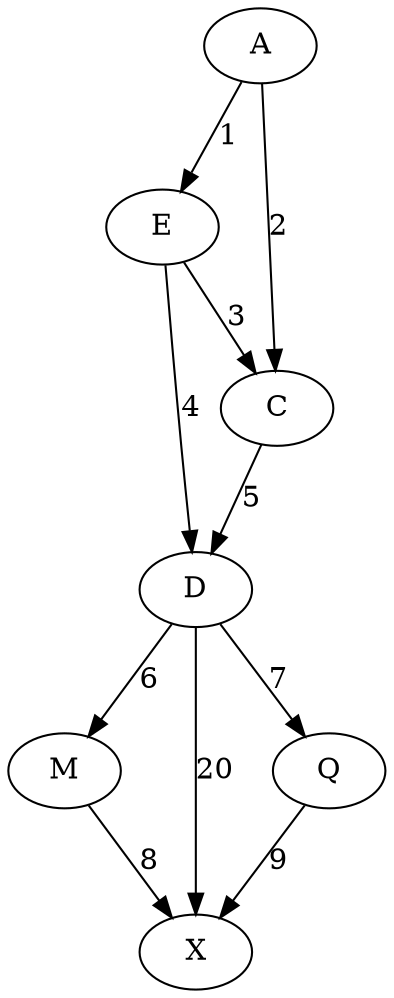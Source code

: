 digraph all {
A -> E[label=1];
A -> C[label=2];
E -> C[label=3];
E -> D[label=4];
C -> D[label=5];
D -> M[label=6];
D -> X[label=20];
D -> Q[label=7];
M -> X[label=8];
Q -> X[label=9];
}